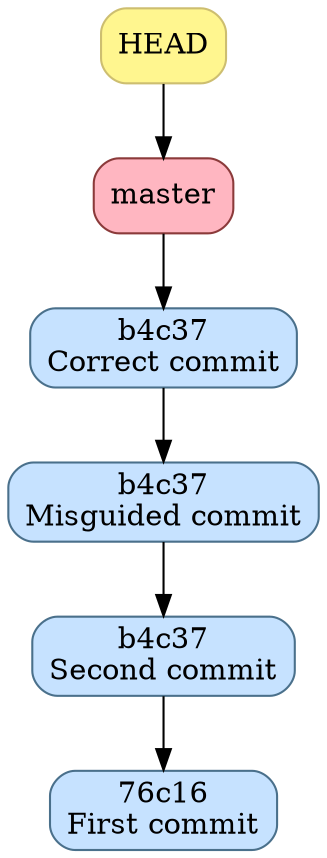 digraph "git history" {
	"master" [shape="box",style="rounded,filled",color="indianred4", fillcolor="lightpink", label="master"];
	"master" -> "747bf";
	"HEAD" [shape="box",style="rounded,filled",color="lightgoldenrod3", fillcolor="khaki1", label="HEAD"];
	"HEAD" -> "master";
	"76c16" [shape="box",style="rounded,filled",color="skyblue4", fillcolor="slategray1", label="76c16\nFirst commit"];
	"b4c37" [shape="box",style="rounded,filled",color="skyblue4", fillcolor="slategray1", label="b4c37\nSecond commit"];
	"b4c37" -> "76c16";
	"a380b" [shape="box",style="rounded,filled",color="skyblue4", fillcolor="slategray1", label="b4c37\nMisguided commit"];
	"a380b" -> "b4c37";
	"747bf" [shape="box",style="rounded,filled",color="skyblue4", fillcolor="slategray1", label="b4c37\nCorrect commit"];
	"747bf" -> "a380b";
}
